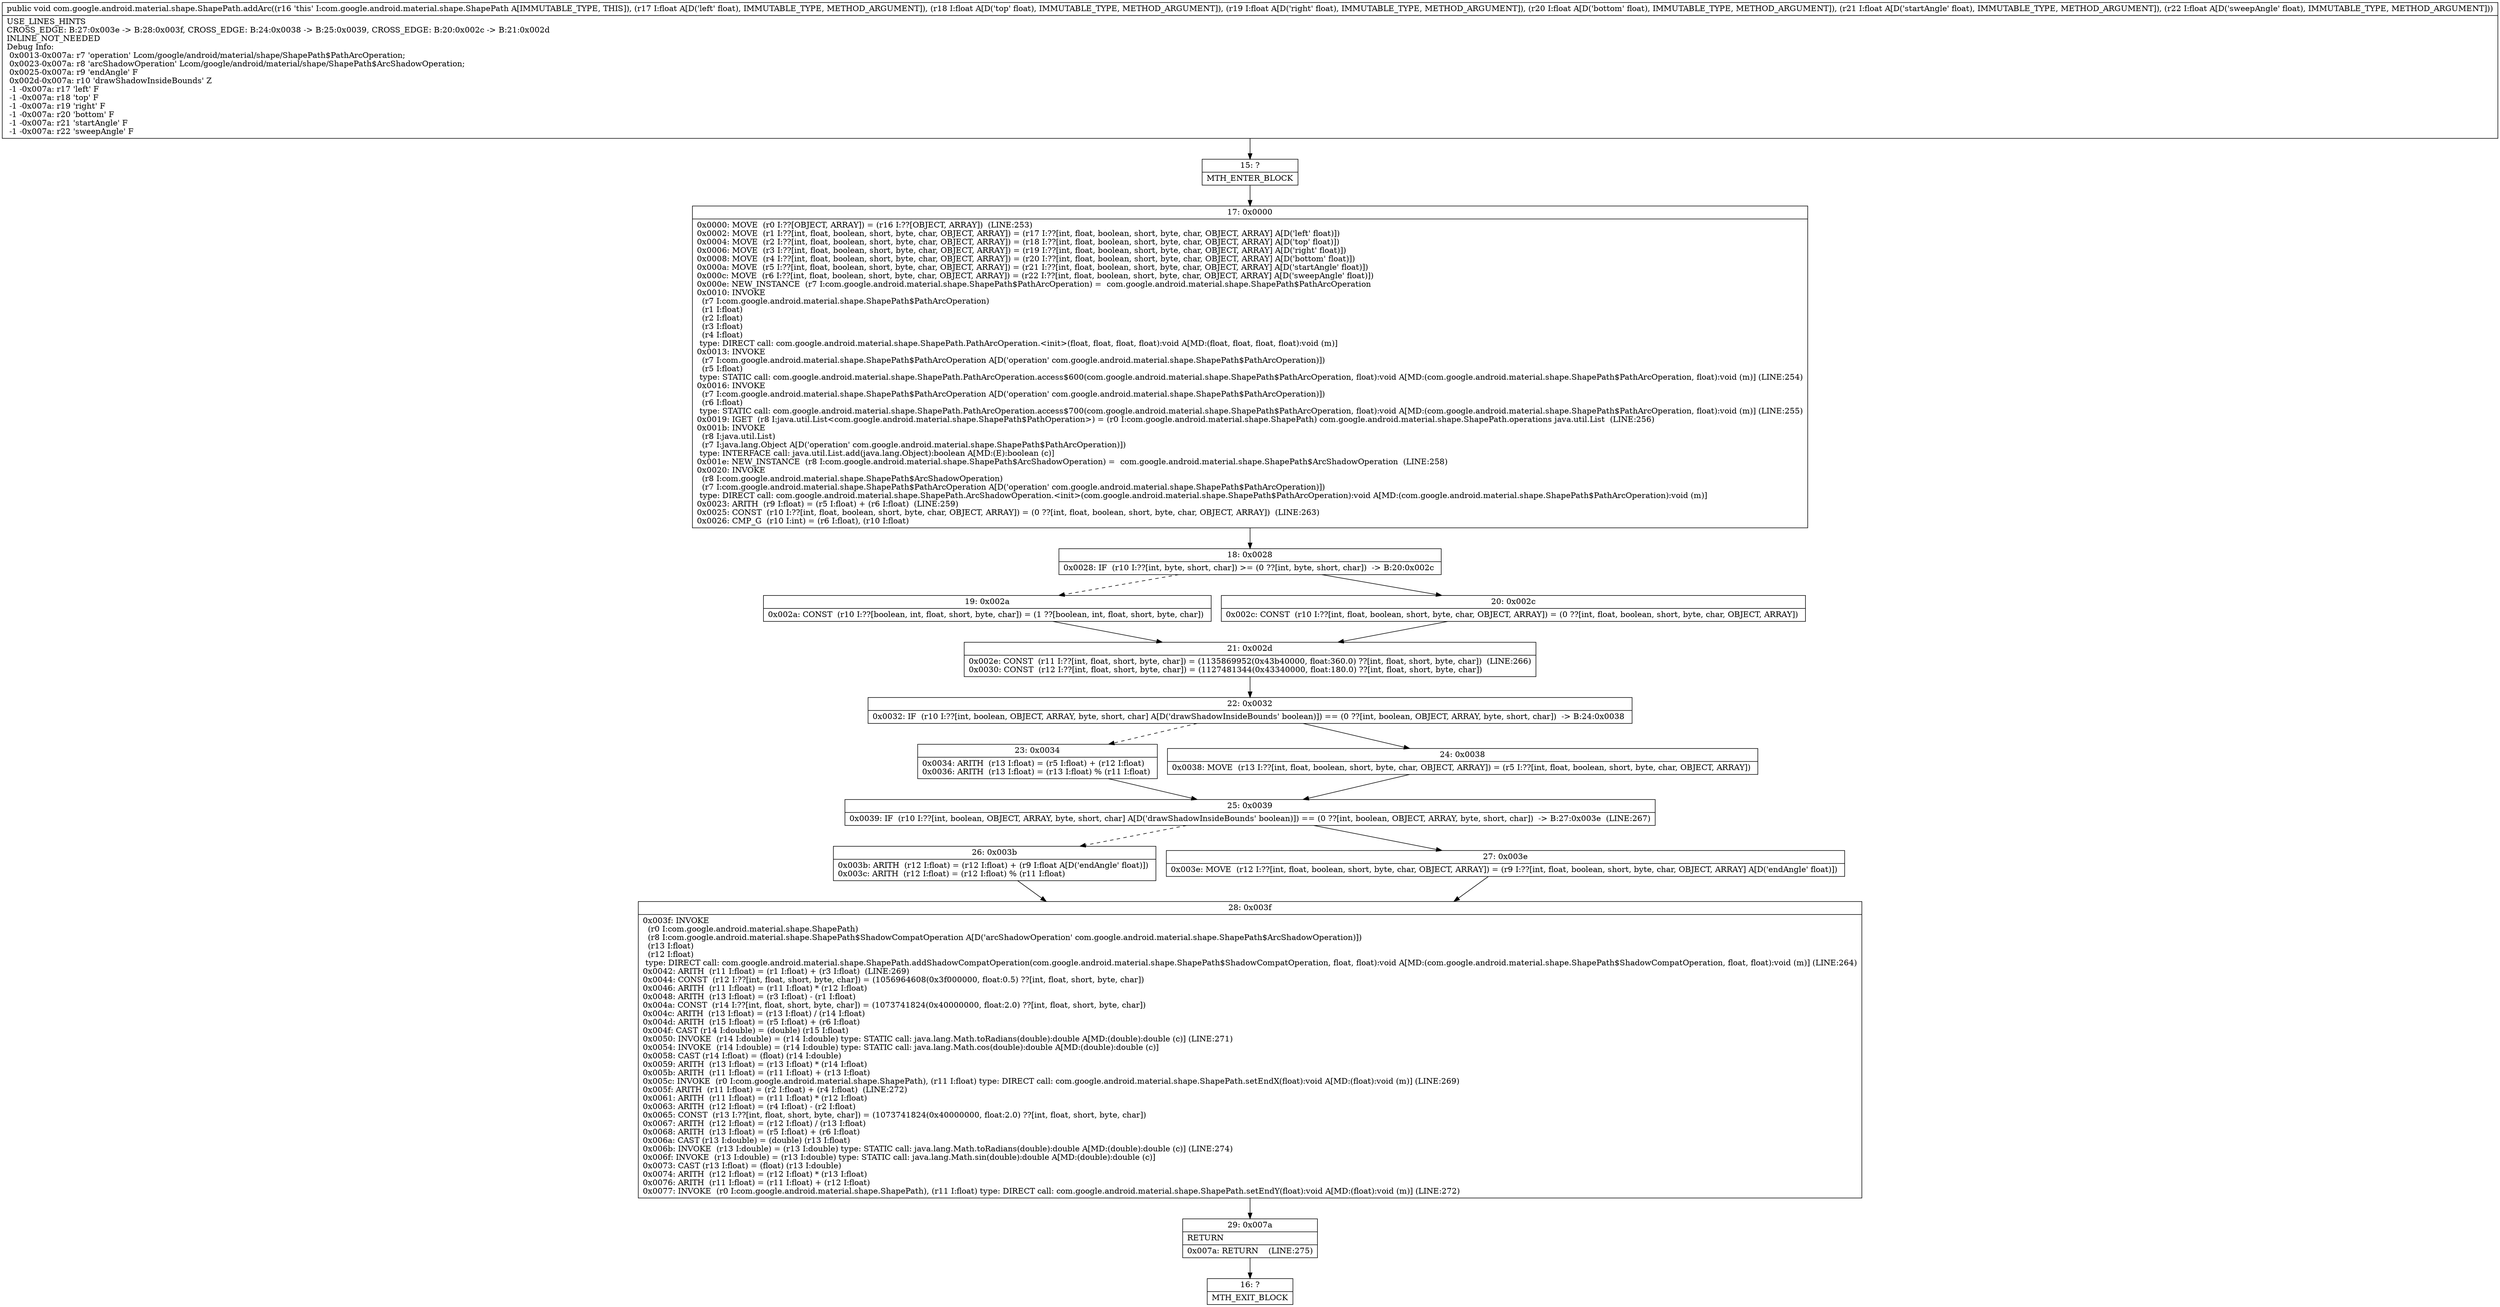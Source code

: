 digraph "CFG forcom.google.android.material.shape.ShapePath.addArc(FFFFFF)V" {
Node_15 [shape=record,label="{15\:\ ?|MTH_ENTER_BLOCK\l}"];
Node_17 [shape=record,label="{17\:\ 0x0000|0x0000: MOVE  (r0 I:??[OBJECT, ARRAY]) = (r16 I:??[OBJECT, ARRAY])  (LINE:253)\l0x0002: MOVE  (r1 I:??[int, float, boolean, short, byte, char, OBJECT, ARRAY]) = (r17 I:??[int, float, boolean, short, byte, char, OBJECT, ARRAY] A[D('left' float)]) \l0x0004: MOVE  (r2 I:??[int, float, boolean, short, byte, char, OBJECT, ARRAY]) = (r18 I:??[int, float, boolean, short, byte, char, OBJECT, ARRAY] A[D('top' float)]) \l0x0006: MOVE  (r3 I:??[int, float, boolean, short, byte, char, OBJECT, ARRAY]) = (r19 I:??[int, float, boolean, short, byte, char, OBJECT, ARRAY] A[D('right' float)]) \l0x0008: MOVE  (r4 I:??[int, float, boolean, short, byte, char, OBJECT, ARRAY]) = (r20 I:??[int, float, boolean, short, byte, char, OBJECT, ARRAY] A[D('bottom' float)]) \l0x000a: MOVE  (r5 I:??[int, float, boolean, short, byte, char, OBJECT, ARRAY]) = (r21 I:??[int, float, boolean, short, byte, char, OBJECT, ARRAY] A[D('startAngle' float)]) \l0x000c: MOVE  (r6 I:??[int, float, boolean, short, byte, char, OBJECT, ARRAY]) = (r22 I:??[int, float, boolean, short, byte, char, OBJECT, ARRAY] A[D('sweepAngle' float)]) \l0x000e: NEW_INSTANCE  (r7 I:com.google.android.material.shape.ShapePath$PathArcOperation) =  com.google.android.material.shape.ShapePath$PathArcOperation \l0x0010: INVOKE  \l  (r7 I:com.google.android.material.shape.ShapePath$PathArcOperation)\l  (r1 I:float)\l  (r2 I:float)\l  (r3 I:float)\l  (r4 I:float)\l type: DIRECT call: com.google.android.material.shape.ShapePath.PathArcOperation.\<init\>(float, float, float, float):void A[MD:(float, float, float, float):void (m)]\l0x0013: INVOKE  \l  (r7 I:com.google.android.material.shape.ShapePath$PathArcOperation A[D('operation' com.google.android.material.shape.ShapePath$PathArcOperation)])\l  (r5 I:float)\l type: STATIC call: com.google.android.material.shape.ShapePath.PathArcOperation.access$600(com.google.android.material.shape.ShapePath$PathArcOperation, float):void A[MD:(com.google.android.material.shape.ShapePath$PathArcOperation, float):void (m)] (LINE:254)\l0x0016: INVOKE  \l  (r7 I:com.google.android.material.shape.ShapePath$PathArcOperation A[D('operation' com.google.android.material.shape.ShapePath$PathArcOperation)])\l  (r6 I:float)\l type: STATIC call: com.google.android.material.shape.ShapePath.PathArcOperation.access$700(com.google.android.material.shape.ShapePath$PathArcOperation, float):void A[MD:(com.google.android.material.shape.ShapePath$PathArcOperation, float):void (m)] (LINE:255)\l0x0019: IGET  (r8 I:java.util.List\<com.google.android.material.shape.ShapePath$PathOperation\>) = (r0 I:com.google.android.material.shape.ShapePath) com.google.android.material.shape.ShapePath.operations java.util.List  (LINE:256)\l0x001b: INVOKE  \l  (r8 I:java.util.List)\l  (r7 I:java.lang.Object A[D('operation' com.google.android.material.shape.ShapePath$PathArcOperation)])\l type: INTERFACE call: java.util.List.add(java.lang.Object):boolean A[MD:(E):boolean (c)]\l0x001e: NEW_INSTANCE  (r8 I:com.google.android.material.shape.ShapePath$ArcShadowOperation) =  com.google.android.material.shape.ShapePath$ArcShadowOperation  (LINE:258)\l0x0020: INVOKE  \l  (r8 I:com.google.android.material.shape.ShapePath$ArcShadowOperation)\l  (r7 I:com.google.android.material.shape.ShapePath$PathArcOperation A[D('operation' com.google.android.material.shape.ShapePath$PathArcOperation)])\l type: DIRECT call: com.google.android.material.shape.ShapePath.ArcShadowOperation.\<init\>(com.google.android.material.shape.ShapePath$PathArcOperation):void A[MD:(com.google.android.material.shape.ShapePath$PathArcOperation):void (m)]\l0x0023: ARITH  (r9 I:float) = (r5 I:float) + (r6 I:float)  (LINE:259)\l0x0025: CONST  (r10 I:??[int, float, boolean, short, byte, char, OBJECT, ARRAY]) = (0 ??[int, float, boolean, short, byte, char, OBJECT, ARRAY])  (LINE:263)\l0x0026: CMP_G  (r10 I:int) = (r6 I:float), (r10 I:float) \l}"];
Node_18 [shape=record,label="{18\:\ 0x0028|0x0028: IF  (r10 I:??[int, byte, short, char]) \>= (0 ??[int, byte, short, char])  \-\> B:20:0x002c \l}"];
Node_19 [shape=record,label="{19\:\ 0x002a|0x002a: CONST  (r10 I:??[boolean, int, float, short, byte, char]) = (1 ??[boolean, int, float, short, byte, char]) \l}"];
Node_21 [shape=record,label="{21\:\ 0x002d|0x002e: CONST  (r11 I:??[int, float, short, byte, char]) = (1135869952(0x43b40000, float:360.0) ??[int, float, short, byte, char])  (LINE:266)\l0x0030: CONST  (r12 I:??[int, float, short, byte, char]) = (1127481344(0x43340000, float:180.0) ??[int, float, short, byte, char]) \l}"];
Node_22 [shape=record,label="{22\:\ 0x0032|0x0032: IF  (r10 I:??[int, boolean, OBJECT, ARRAY, byte, short, char] A[D('drawShadowInsideBounds' boolean)]) == (0 ??[int, boolean, OBJECT, ARRAY, byte, short, char])  \-\> B:24:0x0038 \l}"];
Node_23 [shape=record,label="{23\:\ 0x0034|0x0034: ARITH  (r13 I:float) = (r5 I:float) + (r12 I:float) \l0x0036: ARITH  (r13 I:float) = (r13 I:float) % (r11 I:float) \l}"];
Node_25 [shape=record,label="{25\:\ 0x0039|0x0039: IF  (r10 I:??[int, boolean, OBJECT, ARRAY, byte, short, char] A[D('drawShadowInsideBounds' boolean)]) == (0 ??[int, boolean, OBJECT, ARRAY, byte, short, char])  \-\> B:27:0x003e  (LINE:267)\l}"];
Node_26 [shape=record,label="{26\:\ 0x003b|0x003b: ARITH  (r12 I:float) = (r12 I:float) + (r9 I:float A[D('endAngle' float)]) \l0x003c: ARITH  (r12 I:float) = (r12 I:float) % (r11 I:float) \l}"];
Node_28 [shape=record,label="{28\:\ 0x003f|0x003f: INVOKE  \l  (r0 I:com.google.android.material.shape.ShapePath)\l  (r8 I:com.google.android.material.shape.ShapePath$ShadowCompatOperation A[D('arcShadowOperation' com.google.android.material.shape.ShapePath$ArcShadowOperation)])\l  (r13 I:float)\l  (r12 I:float)\l type: DIRECT call: com.google.android.material.shape.ShapePath.addShadowCompatOperation(com.google.android.material.shape.ShapePath$ShadowCompatOperation, float, float):void A[MD:(com.google.android.material.shape.ShapePath$ShadowCompatOperation, float, float):void (m)] (LINE:264)\l0x0042: ARITH  (r11 I:float) = (r1 I:float) + (r3 I:float)  (LINE:269)\l0x0044: CONST  (r12 I:??[int, float, short, byte, char]) = (1056964608(0x3f000000, float:0.5) ??[int, float, short, byte, char]) \l0x0046: ARITH  (r11 I:float) = (r11 I:float) * (r12 I:float) \l0x0048: ARITH  (r13 I:float) = (r3 I:float) \- (r1 I:float) \l0x004a: CONST  (r14 I:??[int, float, short, byte, char]) = (1073741824(0x40000000, float:2.0) ??[int, float, short, byte, char]) \l0x004c: ARITH  (r13 I:float) = (r13 I:float) \/ (r14 I:float) \l0x004d: ARITH  (r15 I:float) = (r5 I:float) + (r6 I:float) \l0x004f: CAST (r14 I:double) = (double) (r15 I:float) \l0x0050: INVOKE  (r14 I:double) = (r14 I:double) type: STATIC call: java.lang.Math.toRadians(double):double A[MD:(double):double (c)] (LINE:271)\l0x0054: INVOKE  (r14 I:double) = (r14 I:double) type: STATIC call: java.lang.Math.cos(double):double A[MD:(double):double (c)]\l0x0058: CAST (r14 I:float) = (float) (r14 I:double) \l0x0059: ARITH  (r13 I:float) = (r13 I:float) * (r14 I:float) \l0x005b: ARITH  (r11 I:float) = (r11 I:float) + (r13 I:float) \l0x005c: INVOKE  (r0 I:com.google.android.material.shape.ShapePath), (r11 I:float) type: DIRECT call: com.google.android.material.shape.ShapePath.setEndX(float):void A[MD:(float):void (m)] (LINE:269)\l0x005f: ARITH  (r11 I:float) = (r2 I:float) + (r4 I:float)  (LINE:272)\l0x0061: ARITH  (r11 I:float) = (r11 I:float) * (r12 I:float) \l0x0063: ARITH  (r12 I:float) = (r4 I:float) \- (r2 I:float) \l0x0065: CONST  (r13 I:??[int, float, short, byte, char]) = (1073741824(0x40000000, float:2.0) ??[int, float, short, byte, char]) \l0x0067: ARITH  (r12 I:float) = (r12 I:float) \/ (r13 I:float) \l0x0068: ARITH  (r13 I:float) = (r5 I:float) + (r6 I:float) \l0x006a: CAST (r13 I:double) = (double) (r13 I:float) \l0x006b: INVOKE  (r13 I:double) = (r13 I:double) type: STATIC call: java.lang.Math.toRadians(double):double A[MD:(double):double (c)] (LINE:274)\l0x006f: INVOKE  (r13 I:double) = (r13 I:double) type: STATIC call: java.lang.Math.sin(double):double A[MD:(double):double (c)]\l0x0073: CAST (r13 I:float) = (float) (r13 I:double) \l0x0074: ARITH  (r12 I:float) = (r12 I:float) * (r13 I:float) \l0x0076: ARITH  (r11 I:float) = (r11 I:float) + (r12 I:float) \l0x0077: INVOKE  (r0 I:com.google.android.material.shape.ShapePath), (r11 I:float) type: DIRECT call: com.google.android.material.shape.ShapePath.setEndY(float):void A[MD:(float):void (m)] (LINE:272)\l}"];
Node_29 [shape=record,label="{29\:\ 0x007a|RETURN\l|0x007a: RETURN    (LINE:275)\l}"];
Node_16 [shape=record,label="{16\:\ ?|MTH_EXIT_BLOCK\l}"];
Node_27 [shape=record,label="{27\:\ 0x003e|0x003e: MOVE  (r12 I:??[int, float, boolean, short, byte, char, OBJECT, ARRAY]) = (r9 I:??[int, float, boolean, short, byte, char, OBJECT, ARRAY] A[D('endAngle' float)]) \l}"];
Node_24 [shape=record,label="{24\:\ 0x0038|0x0038: MOVE  (r13 I:??[int, float, boolean, short, byte, char, OBJECT, ARRAY]) = (r5 I:??[int, float, boolean, short, byte, char, OBJECT, ARRAY]) \l}"];
Node_20 [shape=record,label="{20\:\ 0x002c|0x002c: CONST  (r10 I:??[int, float, boolean, short, byte, char, OBJECT, ARRAY]) = (0 ??[int, float, boolean, short, byte, char, OBJECT, ARRAY]) \l}"];
MethodNode[shape=record,label="{public void com.google.android.material.shape.ShapePath.addArc((r16 'this' I:com.google.android.material.shape.ShapePath A[IMMUTABLE_TYPE, THIS]), (r17 I:float A[D('left' float), IMMUTABLE_TYPE, METHOD_ARGUMENT]), (r18 I:float A[D('top' float), IMMUTABLE_TYPE, METHOD_ARGUMENT]), (r19 I:float A[D('right' float), IMMUTABLE_TYPE, METHOD_ARGUMENT]), (r20 I:float A[D('bottom' float), IMMUTABLE_TYPE, METHOD_ARGUMENT]), (r21 I:float A[D('startAngle' float), IMMUTABLE_TYPE, METHOD_ARGUMENT]), (r22 I:float A[D('sweepAngle' float), IMMUTABLE_TYPE, METHOD_ARGUMENT]))  | USE_LINES_HINTS\lCROSS_EDGE: B:27:0x003e \-\> B:28:0x003f, CROSS_EDGE: B:24:0x0038 \-\> B:25:0x0039, CROSS_EDGE: B:20:0x002c \-\> B:21:0x002d\lINLINE_NOT_NEEDED\lDebug Info:\l  0x0013\-0x007a: r7 'operation' Lcom\/google\/android\/material\/shape\/ShapePath$PathArcOperation;\l  0x0023\-0x007a: r8 'arcShadowOperation' Lcom\/google\/android\/material\/shape\/ShapePath$ArcShadowOperation;\l  0x0025\-0x007a: r9 'endAngle' F\l  0x002d\-0x007a: r10 'drawShadowInsideBounds' Z\l  \-1 \-0x007a: r17 'left' F\l  \-1 \-0x007a: r18 'top' F\l  \-1 \-0x007a: r19 'right' F\l  \-1 \-0x007a: r20 'bottom' F\l  \-1 \-0x007a: r21 'startAngle' F\l  \-1 \-0x007a: r22 'sweepAngle' F\l}"];
MethodNode -> Node_15;Node_15 -> Node_17;
Node_17 -> Node_18;
Node_18 -> Node_19[style=dashed];
Node_18 -> Node_20;
Node_19 -> Node_21;
Node_21 -> Node_22;
Node_22 -> Node_23[style=dashed];
Node_22 -> Node_24;
Node_23 -> Node_25;
Node_25 -> Node_26[style=dashed];
Node_25 -> Node_27;
Node_26 -> Node_28;
Node_28 -> Node_29;
Node_29 -> Node_16;
Node_27 -> Node_28;
Node_24 -> Node_25;
Node_20 -> Node_21;
}

